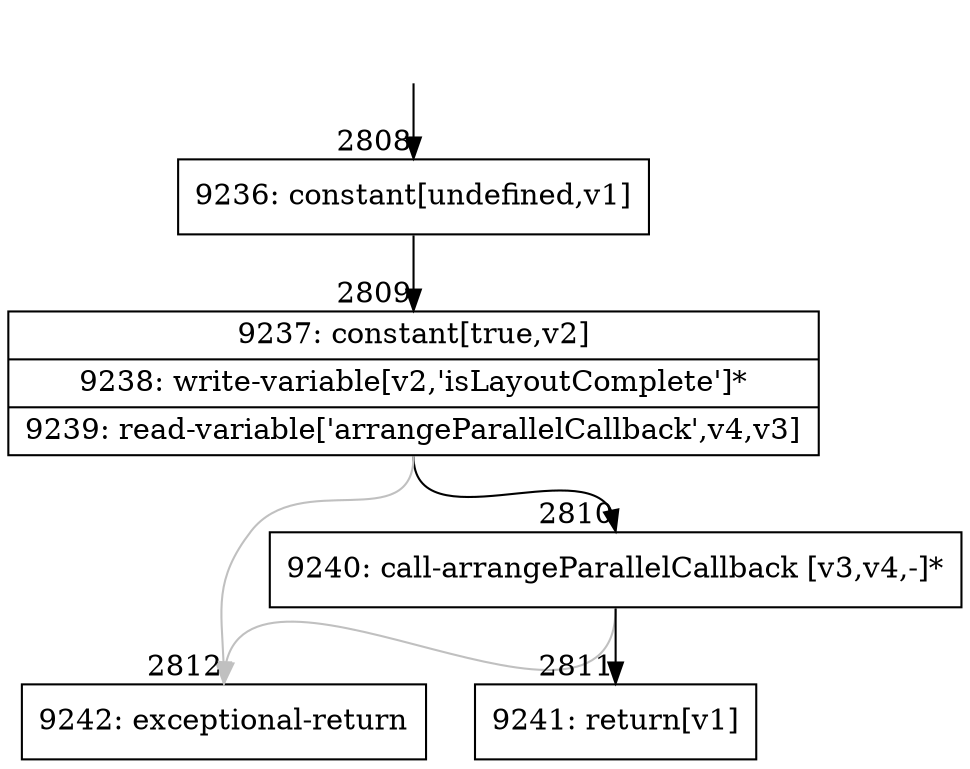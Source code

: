digraph {
rankdir="TD"
BB_entry262[shape=none,label=""];
BB_entry262 -> BB2808 [tailport=s, headport=n, headlabel="    2808"]
BB2808 [shape=record label="{9236: constant[undefined,v1]}" ] 
BB2808 -> BB2809 [tailport=s, headport=n, headlabel="      2809"]
BB2809 [shape=record label="{9237: constant[true,v2]|9238: write-variable[v2,'isLayoutComplete']*|9239: read-variable['arrangeParallelCallback',v4,v3]}" ] 
BB2809 -> BB2810 [tailport=s, headport=n, headlabel="      2810"]
BB2809 -> BB2812 [tailport=s, headport=n, color=gray, headlabel="      2812"]
BB2810 [shape=record label="{9240: call-arrangeParallelCallback [v3,v4,-]*}" ] 
BB2810 -> BB2811 [tailport=s, headport=n, headlabel="      2811"]
BB2810 -> BB2812 [tailport=s, headport=n, color=gray]
BB2811 [shape=record label="{9241: return[v1]}" ] 
BB2812 [shape=record label="{9242: exceptional-return}" ] 
//#$~ 3860
}
